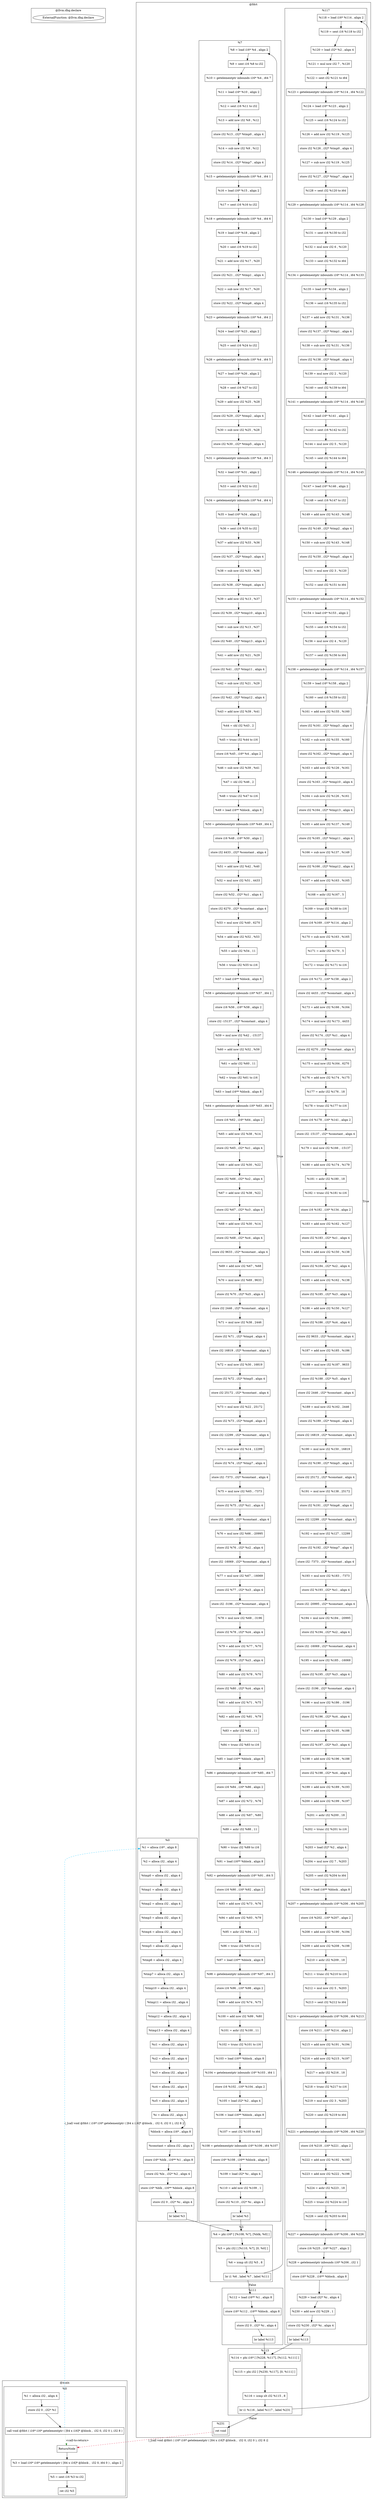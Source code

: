 digraph {
    subgraph cluster_437 {
        graph [label="@llvm.dbg.declare"];
        437 [label="ExternalFunction: @llvm.dbg.declare"];
    }
    subgraph cluster_27 {
        graph [label="@fdct"];
        subgraph cluster_30 {
            graph [label="%0"];
            32 [label="%1 = alloca i16* , align 8"
               ,shape=box];
            33 [label="%2 = alloca i32 , align 4"
               ,shape=box];
            34 [label="%tmp0 = alloca i32 , align 4"
               ,shape=box];
            35 [label="%tmp1 = alloca i32 , align 4"
               ,shape=box];
            36 [label="%tmp2 = alloca i32 , align 4"
               ,shape=box];
            37 [label="%tmp3 = alloca i32 , align 4"
               ,shape=box];
            38 [label="%tmp4 = alloca i32 , align 4"
               ,shape=box];
            39 [label="%tmp5 = alloca i32 , align 4"
               ,shape=box];
            40 [label="%tmp6 = alloca i32 , align 4"
               ,shape=box];
            41 [label="%tmp7 = alloca i32 , align 4"
               ,shape=box];
            42 [label="%tmp10 = alloca i32 , align 4"
               ,shape=box];
            43 [label="%tmp11 = alloca i32 , align 4"
               ,shape=box];
            44 [label="%tmp12 = alloca i32 , align 4"
               ,shape=box];
            45 [label="%tmp13 = alloca i32 , align 4"
               ,shape=box];
            46 [label="%z1 = alloca i32 , align 4"
               ,shape=box];
            47 [label="%z2 = alloca i32 , align 4"
               ,shape=box];
            48 [label="%z3 = alloca i32 , align 4"
               ,shape=box];
            49 [label="%z4 = alloca i32 , align 4"
               ,shape=box];
            50 [label="%z5 = alloca i32 , align 4"
               ,shape=box];
            51 [label="%i = alloca i32 , align 4"
               ,shape=box];
            52 [label="%block = alloca i16* , align 8"
               ,shape=box];
            53 [label="%constant = alloca i32 , align 4"
               ,shape=box];
            54 [label="store i16* %blk , i16** %1 , align 8"
               ,shape=box];
            55 [label="store i32 %lx , i32* %2 , align 4"
               ,shape=box];
            56 [label="store i16* %blk , i16** %block , align 8"
               ,shape=box];
            57 [label="store i32 0 , i32* %i , align 4"
               ,shape=box];
            58 [label="br label %3"
               ,shape=box];
        }
        subgraph cluster_59 {
            graph [label="%3"];
            60 [label="%4 = phi i16* [ [%108, %7], [%blk, %0] ]"
               ,shape=box];
            61 [label="%5 = phi i32 [ [%110, %7], [0, %0] ]"
               ,shape=box];
            62 [label="%6 = icmp slt i32 %5 , 8"
               ,shape=box];
            64 [label="br i1 %6 , label %7 , label %111"
               ,shape=box];
        }
        subgraph cluster_65 {
            graph [label="%7"];
            66 [label="%8 = load i16* %4 , align 2"
               ,shape=box];
            67 [label="%9 = sext i16 %8 to i32"
               ,shape=box];
            68 [label="%10 = getelementptr inbounds i16* %4 , i64 7"
               ,shape=box];
            70 [label="%11 = load i16* %10 , align 2"
               ,shape=box];
            71 [label="%12 = sext i16 %11 to i32"
               ,shape=box];
            72 [label="%13 = add nsw i32 %9 , %12"
               ,shape=box];
            73 [label="store i32 %13 , i32* %tmp0 , align 4"
               ,shape=box];
            74 [label="%14 = sub nsw i32 %9 , %12"
               ,shape=box];
            75 [label="store i32 %14 , i32* %tmp7 , align 4"
               ,shape=box];
            76 [label="%15 = getelementptr inbounds i16* %4 , i64 1"
               ,shape=box];
            78 [label="%16 = load i16* %15 , align 2"
               ,shape=box];
            79 [label="%17 = sext i16 %16 to i32"
               ,shape=box];
            80 [label="%18 = getelementptr inbounds i16* %4 , i64 6"
               ,shape=box];
            82 [label="%19 = load i16* %18 , align 2"
               ,shape=box];
            83 [label="%20 = sext i16 %19 to i32"
               ,shape=box];
            84 [label="%21 = add nsw i32 %17 , %20"
               ,shape=box];
            85 [label="store i32 %21 , i32* %tmp1 , align 4"
               ,shape=box];
            86 [label="%22 = sub nsw i32 %17 , %20"
               ,shape=box];
            87 [label="store i32 %22 , i32* %tmp6 , align 4"
               ,shape=box];
            88 [label="%23 = getelementptr inbounds i16* %4 , i64 2"
               ,shape=box];
            90 [label="%24 = load i16* %23 , align 2"
               ,shape=box];
            91 [label="%25 = sext i16 %24 to i32"
               ,shape=box];
            92 [label="%26 = getelementptr inbounds i16* %4 , i64 5"
               ,shape=box];
            94 [label="%27 = load i16* %26 , align 2"
               ,shape=box];
            95 [label="%28 = sext i16 %27 to i32"
               ,shape=box];
            96 [label="%29 = add nsw i32 %25 , %28"
               ,shape=box];
            97 [label="store i32 %29 , i32* %tmp2 , align 4"
               ,shape=box];
            98 [label="%30 = sub nsw i32 %25 , %28"
               ,shape=box];
            99 [label="store i32 %30 , i32* %tmp5 , align 4"
               ,shape=box];
            100 [label="%31 = getelementptr inbounds i16* %4 , i64 3"
                ,shape=box];
            102 [label="%32 = load i16* %31 , align 2"
                ,shape=box];
            103 [label="%33 = sext i16 %32 to i32"
                ,shape=box];
            104 [label="%34 = getelementptr inbounds i16* %4 , i64 4"
                ,shape=box];
            106 [label="%35 = load i16* %34 , align 2"
                ,shape=box];
            107 [label="%36 = sext i16 %35 to i32"
                ,shape=box];
            108 [label="%37 = add nsw i32 %33 , %36"
                ,shape=box];
            109 [label="store i32 %37 , i32* %tmp3 , align 4"
                ,shape=box];
            110 [label="%38 = sub nsw i32 %33 , %36"
                ,shape=box];
            111 [label="store i32 %38 , i32* %tmp4 , align 4"
                ,shape=box];
            112 [label="%39 = add nsw i32 %13 , %37"
                ,shape=box];
            113 [label="store i32 %39 , i32* %tmp10 , align 4"
                ,shape=box];
            114 [label="%40 = sub nsw i32 %13 , %37"
                ,shape=box];
            115 [label="store i32 %40 , i32* %tmp13 , align 4"
                ,shape=box];
            116 [label="%41 = add nsw i32 %21 , %29"
                ,shape=box];
            117 [label="store i32 %41 , i32* %tmp11 , align 4"
                ,shape=box];
            118 [label="%42 = sub nsw i32 %21 , %29"
                ,shape=box];
            119 [label="store i32 %42 , i32* %tmp12 , align 4"
                ,shape=box];
            120 [label="%43 = add nsw i32 %39 , %41"
                ,shape=box];
            122 [label="%44 = shl i32 %43 , 2"
                ,shape=box];
            123 [label="%45 = trunc i32 %44 to i16"
                ,shape=box];
            124 [label="store i16 %45 , i16* %4 , align 2"
                ,shape=box];
            125 [label="%46 = sub nsw i32 %39 , %41"
                ,shape=box];
            126 [label="%47 = shl i32 %46 , 2"
                ,shape=box];
            127 [label="%48 = trunc i32 %47 to i16"
                ,shape=box];
            128 [label="%49 = load i16** %block , align 8"
                ,shape=box];
            129 [label="%50 = getelementptr inbounds i16* %49 , i64 4"
                ,shape=box];
            130 [label="store i16 %48 , i16* %50 , align 2"
                ,shape=box];
            132 [label="store i32 4433 , i32* %constant , align 4"
                ,shape=box];
            133 [label="%51 = add nsw i32 %42 , %40"
                ,shape=box];
            134 [label="%52 = mul nsw i32 %51 , 4433"
                ,shape=box];
            135 [label="store i32 %52 , i32* %z1 , align 4"
                ,shape=box];
            137 [label="store i32 6270 , i32* %constant , align 4"
                ,shape=box];
            138 [label="%53 = mul nsw i32 %40 , 6270"
                ,shape=box];
            139 [label="%54 = add nsw i32 %52 , %53"
                ,shape=box];
            141 [label="%55 = ashr i32 %54 , 11"
                ,shape=box];
            142 [label="%56 = trunc i32 %55 to i16"
                ,shape=box];
            143 [label="%57 = load i16** %block , align 8"
                ,shape=box];
            144 [label="%58 = getelementptr inbounds i16* %57 , i64 2"
                ,shape=box];
            145 [label="store i16 %56 , i16* %58 , align 2"
                ,shape=box];
            147 [label="store i32 -15137 , i32* %constant , align 4"
                ,shape=box];
            148 [label="%59 = mul nsw i32 %42 , -15137"
                ,shape=box];
            149 [label="%60 = add nsw i32 %52 , %59"
                ,shape=box];
            150 [label="%61 = ashr i32 %60 , 11"
                ,shape=box];
            151 [label="%62 = trunc i32 %61 to i16"
                ,shape=box];
            152 [label="%63 = load i16** %block , align 8"
                ,shape=box];
            153 [label="%64 = getelementptr inbounds i16* %63 , i64 6"
                ,shape=box];
            154 [label="store i16 %62 , i16* %64 , align 2"
                ,shape=box];
            155 [label="%65 = add nsw i32 %38 , %14"
                ,shape=box];
            156 [label="store i32 %65 , i32* %z1 , align 4"
                ,shape=box];
            157 [label="%66 = add nsw i32 %30 , %22"
                ,shape=box];
            158 [label="store i32 %66 , i32* %z2 , align 4"
                ,shape=box];
            159 [label="%67 = add nsw i32 %38 , %22"
                ,shape=box];
            160 [label="store i32 %67 , i32* %z3 , align 4"
                ,shape=box];
            161 [label="%68 = add nsw i32 %30 , %14"
                ,shape=box];
            162 [label="store i32 %68 , i32* %z4 , align 4"
                ,shape=box];
            164 [label="store i32 9633 , i32* %constant , align 4"
                ,shape=box];
            165 [label="%69 = add nsw i32 %67 , %68"
                ,shape=box];
            166 [label="%70 = mul nsw i32 %69 , 9633"
                ,shape=box];
            167 [label="store i32 %70 , i32* %z5 , align 4"
                ,shape=box];
            169 [label="store i32 2446 , i32* %constant , align 4"
                ,shape=box];
            170 [label="%71 = mul nsw i32 %38 , 2446"
                ,shape=box];
            171 [label="store i32 %71 , i32* %tmp4 , align 4"
                ,shape=box];
            173 [label="store i32 16819 , i32* %constant , align 4"
                ,shape=box];
            174 [label="%72 = mul nsw i32 %30 , 16819"
                ,shape=box];
            175 [label="store i32 %72 , i32* %tmp5 , align 4"
                ,shape=box];
            177 [label="store i32 25172 , i32* %constant , align 4"
                ,shape=box];
            178 [label="%73 = mul nsw i32 %22 , 25172"
                ,shape=box];
            179 [label="store i32 %73 , i32* %tmp6 , align 4"
                ,shape=box];
            181 [label="store i32 12299 , i32* %constant , align 4"
                ,shape=box];
            182 [label="%74 = mul nsw i32 %14 , 12299"
                ,shape=box];
            183 [label="store i32 %74 , i32* %tmp7 , align 4"
                ,shape=box];
            185 [label="store i32 -7373 , i32* %constant , align 4"
                ,shape=box];
            186 [label="%75 = mul nsw i32 %65 , -7373"
                ,shape=box];
            187 [label="store i32 %75 , i32* %z1 , align 4"
                ,shape=box];
            189 [label="store i32 -20995 , i32* %constant , align 4"
                ,shape=box];
            190 [label="%76 = mul nsw i32 %66 , -20995"
                ,shape=box];
            191 [label="store i32 %76 , i32* %z2 , align 4"
                ,shape=box];
            193 [label="store i32 -16069 , i32* %constant , align 4"
                ,shape=box];
            194 [label="%77 = mul nsw i32 %67 , -16069"
                ,shape=box];
            195 [label="store i32 %77 , i32* %z3 , align 4"
                ,shape=box];
            197 [label="store i32 -3196 , i32* %constant , align 4"
                ,shape=box];
            198 [label="%78 = mul nsw i32 %68 , -3196"
                ,shape=box];
            199 [label="store i32 %78 , i32* %z4 , align 4"
                ,shape=box];
            200 [label="%79 = add nsw i32 %77 , %70"
                ,shape=box];
            201 [label="store i32 %79 , i32* %z3 , align 4"
                ,shape=box];
            202 [label="%80 = add nsw i32 %78 , %70"
                ,shape=box];
            203 [label="store i32 %80 , i32* %z4 , align 4"
                ,shape=box];
            204 [label="%81 = add nsw i32 %71 , %75"
                ,shape=box];
            205 [label="%82 = add nsw i32 %81 , %79"
                ,shape=box];
            206 [label="%83 = ashr i32 %82 , 11"
                ,shape=box];
            207 [label="%84 = trunc i32 %83 to i16"
                ,shape=box];
            208 [label="%85 = load i16** %block , align 8"
                ,shape=box];
            209 [label="%86 = getelementptr inbounds i16* %85 , i64 7"
                ,shape=box];
            210 [label="store i16 %84 , i16* %86 , align 2"
                ,shape=box];
            211 [label="%87 = add nsw i32 %72 , %76"
                ,shape=box];
            212 [label="%88 = add nsw i32 %87 , %80"
                ,shape=box];
            213 [label="%89 = ashr i32 %88 , 11"
                ,shape=box];
            214 [label="%90 = trunc i32 %89 to i16"
                ,shape=box];
            215 [label="%91 = load i16** %block , align 8"
                ,shape=box];
            216 [label="%92 = getelementptr inbounds i16* %91 , i64 5"
                ,shape=box];
            217 [label="store i16 %90 , i16* %92 , align 2"
                ,shape=box];
            218 [label="%93 = add nsw i32 %73 , %76"
                ,shape=box];
            219 [label="%94 = add nsw i32 %93 , %79"
                ,shape=box];
            220 [label="%95 = ashr i32 %94 , 11"
                ,shape=box];
            221 [label="%96 = trunc i32 %95 to i16"
                ,shape=box];
            222 [label="%97 = load i16** %block , align 8"
                ,shape=box];
            223 [label="%98 = getelementptr inbounds i16* %97 , i64 3"
                ,shape=box];
            224 [label="store i16 %96 , i16* %98 , align 2"
                ,shape=box];
            225 [label="%99 = add nsw i32 %74 , %75"
                ,shape=box];
            226 [label="%100 = add nsw i32 %99 , %80"
                ,shape=box];
            227 [label="%101 = ashr i32 %100 , 11"
                ,shape=box];
            228 [label="%102 = trunc i32 %101 to i16"
                ,shape=box];
            229 [label="%103 = load i16** %block , align 8"
                ,shape=box];
            230 [label="%104 = getelementptr inbounds i16* %103 , i64 1"
                ,shape=box];
            231 [label="store i16 %102 , i16* %104 , align 2"
                ,shape=box];
            232 [label="%105 = load i32* %2 , align 4"
                ,shape=box];
            233 [label="%106 = load i16** %block , align 8"
                ,shape=box];
            234 [label="%107 = sext i32 %105 to i64"
                ,shape=box];
            235 [label="%108 = getelementptr inbounds i16* %106 , i64 %107"
                ,shape=box];
            236 [label="store i16* %108 , i16** %block , align 8"
                ,shape=box];
            237 [label="%109 = load i32* %i , align 4"
                ,shape=box];
            238 [label="%110 = add nsw i32 %109 , 1"
                ,shape=box];
            239 [label="store i32 %110 , i32* %i , align 4"
                ,shape=box];
            240 [label="br label %3"
                ,shape=box];
        }
        subgraph cluster_241 {
            graph [label="%111"];
            242 [label="%112 = load i16** %1 , align 8"
                ,shape=box];
            243 [label="store i16* %112 , i16** %block , align 8"
                ,shape=box];
            244 [label="store i32 0 , i32* %i , align 4"
                ,shape=box];
            245 [label="br label %113"
                ,shape=box];
        }
        subgraph cluster_246 {
            graph [label="%113"];
            247 [label="%114 = phi i16* [ [%228, %117], [%112, %111] ]"
                ,shape=box];
            248 [label="%115 = phi i32 [ [%230, %117], [0, %111] ]"
                ,shape=box];
            249 [label="%116 = icmp slt i32 %115 , 8"
                ,shape=box];
            250 [label="br i1 %116 , label %117 , label %231"
                ,shape=box];
        }
        subgraph cluster_251 {
            graph [label="%117"];
            252 [label="%118 = load i16* %114 , align 2"
                ,shape=box];
            253 [label="%119 = sext i16 %118 to i32"
                ,shape=box];
            254 [label="%120 = load i32* %2 , align 4"
                ,shape=box];
            256 [label="%121 = mul nsw i32 7 , %120"
                ,shape=box];
            257 [label="%122 = sext i32 %121 to i64"
                ,shape=box];
            258 [label="%123 = getelementptr inbounds i16* %114 , i64 %122"
                ,shape=box];
            259 [label="%124 = load i16* %123 , align 2"
                ,shape=box];
            260 [label="%125 = sext i16 %124 to i32"
                ,shape=box];
            261 [label="%126 = add nsw i32 %119 , %125"
                ,shape=box];
            262 [label="store i32 %126 , i32* %tmp0 , align 4"
                ,shape=box];
            263 [label="%127 = sub nsw i32 %119 , %125"
                ,shape=box];
            264 [label="store i32 %127 , i32* %tmp7 , align 4"
                ,shape=box];
            265 [label="%128 = sext i32 %120 to i64"
                ,shape=box];
            266 [label="%129 = getelementptr inbounds i16* %114 , i64 %128"
                ,shape=box];
            267 [label="%130 = load i16* %129 , align 2"
                ,shape=box];
            268 [label="%131 = sext i16 %130 to i32"
                ,shape=box];
            270 [label="%132 = mul nsw i32 6 , %120"
                ,shape=box];
            271 [label="%133 = sext i32 %132 to i64"
                ,shape=box];
            272 [label="%134 = getelementptr inbounds i16* %114 , i64 %133"
                ,shape=box];
            273 [label="%135 = load i16* %134 , align 2"
                ,shape=box];
            274 [label="%136 = sext i16 %135 to i32"
                ,shape=box];
            275 [label="%137 = add nsw i32 %131 , %136"
                ,shape=box];
            276 [label="store i32 %137 , i32* %tmp1 , align 4"
                ,shape=box];
            277 [label="%138 = sub nsw i32 %131 , %136"
                ,shape=box];
            278 [label="store i32 %138 , i32* %tmp6 , align 4"
                ,shape=box];
            279 [label="%139 = mul nsw i32 2 , %120"
                ,shape=box];
            280 [label="%140 = sext i32 %139 to i64"
                ,shape=box];
            281 [label="%141 = getelementptr inbounds i16* %114 , i64 %140"
                ,shape=box];
            282 [label="%142 = load i16* %141 , align 2"
                ,shape=box];
            283 [label="%143 = sext i16 %142 to i32"
                ,shape=box];
            285 [label="%144 = mul nsw i32 5 , %120"
                ,shape=box];
            286 [label="%145 = sext i32 %144 to i64"
                ,shape=box];
            287 [label="%146 = getelementptr inbounds i16* %114 , i64 %145"
                ,shape=box];
            288 [label="%147 = load i16* %146 , align 2"
                ,shape=box];
            289 [label="%148 = sext i16 %147 to i32"
                ,shape=box];
            290 [label="%149 = add nsw i32 %143 , %148"
                ,shape=box];
            291 [label="store i32 %149 , i32* %tmp2 , align 4"
                ,shape=box];
            292 [label="%150 = sub nsw i32 %143 , %148"
                ,shape=box];
            293 [label="store i32 %150 , i32* %tmp5 , align 4"
                ,shape=box];
            295 [label="%151 = mul nsw i32 3 , %120"
                ,shape=box];
            296 [label="%152 = sext i32 %151 to i64"
                ,shape=box];
            297 [label="%153 = getelementptr inbounds i16* %114 , i64 %152"
                ,shape=box];
            298 [label="%154 = load i16* %153 , align 2"
                ,shape=box];
            299 [label="%155 = sext i16 %154 to i32"
                ,shape=box];
            301 [label="%156 = mul nsw i32 4 , %120"
                ,shape=box];
            302 [label="%157 = sext i32 %156 to i64"
                ,shape=box];
            303 [label="%158 = getelementptr inbounds i16* %114 , i64 %157"
                ,shape=box];
            304 [label="%159 = load i16* %158 , align 2"
                ,shape=box];
            305 [label="%160 = sext i16 %159 to i32"
                ,shape=box];
            306 [label="%161 = add nsw i32 %155 , %160"
                ,shape=box];
            307 [label="store i32 %161 , i32* %tmp3 , align 4"
                ,shape=box];
            308 [label="%162 = sub nsw i32 %155 , %160"
                ,shape=box];
            309 [label="store i32 %162 , i32* %tmp4 , align 4"
                ,shape=box];
            310 [label="%163 = add nsw i32 %126 , %161"
                ,shape=box];
            311 [label="store i32 %163 , i32* %tmp10 , align 4"
                ,shape=box];
            312 [label="%164 = sub nsw i32 %126 , %161"
                ,shape=box];
            313 [label="store i32 %164 , i32* %tmp13 , align 4"
                ,shape=box];
            314 [label="%165 = add nsw i32 %137 , %149"
                ,shape=box];
            315 [label="store i32 %165 , i32* %tmp11 , align 4"
                ,shape=box];
            316 [label="%166 = sub nsw i32 %137 , %149"
                ,shape=box];
            317 [label="store i32 %166 , i32* %tmp12 , align 4"
                ,shape=box];
            318 [label="%167 = add nsw i32 %163 , %165"
                ,shape=box];
            319 [label="%168 = ashr i32 %167 , 5"
                ,shape=box];
            320 [label="%169 = trunc i32 %168 to i16"
                ,shape=box];
            321 [label="store i16 %169 , i16* %114 , align 2"
                ,shape=box];
            322 [label="%170 = sub nsw i32 %163 , %165"
                ,shape=box];
            323 [label="%171 = ashr i32 %170 , 5"
                ,shape=box];
            324 [label="%172 = trunc i32 %171 to i16"
                ,shape=box];
            325 [label="store i16 %172 , i16* %158 , align 2"
                ,shape=box];
            326 [label="store i32 4433 , i32* %constant , align 4"
                ,shape=box];
            327 [label="%173 = add nsw i32 %166 , %164"
                ,shape=box];
            328 [label="%174 = mul nsw i32 %173 , 4433"
                ,shape=box];
            329 [label="store i32 %174 , i32* %z1 , align 4"
                ,shape=box];
            330 [label="store i32 6270 , i32* %constant , align 4"
                ,shape=box];
            331 [label="%175 = mul nsw i32 %164 , 6270"
                ,shape=box];
            332 [label="%176 = add nsw i32 %174 , %175"
                ,shape=box];
            334 [label="%177 = ashr i32 %176 , 18"
                ,shape=box];
            335 [label="%178 = trunc i32 %177 to i16"
                ,shape=box];
            336 [label="store i16 %178 , i16* %141 , align 2"
                ,shape=box];
            337 [label="store i32 -15137 , i32* %constant , align 4"
                ,shape=box];
            338 [label="%179 = mul nsw i32 %166 , -15137"
                ,shape=box];
            339 [label="%180 = add nsw i32 %174 , %179"
                ,shape=box];
            340 [label="%181 = ashr i32 %180 , 18"
                ,shape=box];
            341 [label="%182 = trunc i32 %181 to i16"
                ,shape=box];
            342 [label="store i16 %182 , i16* %134 , align 2"
                ,shape=box];
            343 [label="%183 = add nsw i32 %162 , %127"
                ,shape=box];
            344 [label="store i32 %183 , i32* %z1 , align 4"
                ,shape=box];
            345 [label="%184 = add nsw i32 %150 , %138"
                ,shape=box];
            346 [label="store i32 %184 , i32* %z2 , align 4"
                ,shape=box];
            347 [label="%185 = add nsw i32 %162 , %138"
                ,shape=box];
            348 [label="store i32 %185 , i32* %z3 , align 4"
                ,shape=box];
            349 [label="%186 = add nsw i32 %150 , %127"
                ,shape=box];
            350 [label="store i32 %186 , i32* %z4 , align 4"
                ,shape=box];
            351 [label="store i32 9633 , i32* %constant , align 4"
                ,shape=box];
            352 [label="%187 = add nsw i32 %185 , %186"
                ,shape=box];
            353 [label="%188 = mul nsw i32 %187 , 9633"
                ,shape=box];
            354 [label="store i32 %188 , i32* %z5 , align 4"
                ,shape=box];
            355 [label="store i32 2446 , i32* %constant , align 4"
                ,shape=box];
            356 [label="%189 = mul nsw i32 %162 , 2446"
                ,shape=box];
            357 [label="store i32 %189 , i32* %tmp4 , align 4"
                ,shape=box];
            358 [label="store i32 16819 , i32* %constant , align 4"
                ,shape=box];
            359 [label="%190 = mul nsw i32 %150 , 16819"
                ,shape=box];
            360 [label="store i32 %190 , i32* %tmp5 , align 4"
                ,shape=box];
            361 [label="store i32 25172 , i32* %constant , align 4"
                ,shape=box];
            362 [label="%191 = mul nsw i32 %138 , 25172"
                ,shape=box];
            363 [label="store i32 %191 , i32* %tmp6 , align 4"
                ,shape=box];
            364 [label="store i32 12299 , i32* %constant , align 4"
                ,shape=box];
            365 [label="%192 = mul nsw i32 %127 , 12299"
                ,shape=box];
            366 [label="store i32 %192 , i32* %tmp7 , align 4"
                ,shape=box];
            367 [label="store i32 -7373 , i32* %constant , align 4"
                ,shape=box];
            368 [label="%193 = mul nsw i32 %183 , -7373"
                ,shape=box];
            369 [label="store i32 %193 , i32* %z1 , align 4"
                ,shape=box];
            370 [label="store i32 -20995 , i32* %constant , align 4"
                ,shape=box];
            371 [label="%194 = mul nsw i32 %184 , -20995"
                ,shape=box];
            372 [label="store i32 %194 , i32* %z2 , align 4"
                ,shape=box];
            373 [label="store i32 -16069 , i32* %constant , align 4"
                ,shape=box];
            374 [label="%195 = mul nsw i32 %185 , -16069"
                ,shape=box];
            375 [label="store i32 %195 , i32* %z3 , align 4"
                ,shape=box];
            376 [label="store i32 -3196 , i32* %constant , align 4"
                ,shape=box];
            377 [label="%196 = mul nsw i32 %186 , -3196"
                ,shape=box];
            378 [label="store i32 %196 , i32* %z4 , align 4"
                ,shape=box];
            379 [label="%197 = add nsw i32 %195 , %188"
                ,shape=box];
            380 [label="store i32 %197 , i32* %z3 , align 4"
                ,shape=box];
            381 [label="%198 = add nsw i32 %196 , %188"
                ,shape=box];
            382 [label="store i32 %198 , i32* %z4 , align 4"
                ,shape=box];
            383 [label="%199 = add nsw i32 %189 , %193"
                ,shape=box];
            384 [label="%200 = add nsw i32 %199 , %197"
                ,shape=box];
            385 [label="%201 = ashr i32 %200 , 18"
                ,shape=box];
            386 [label="%202 = trunc i32 %201 to i16"
                ,shape=box];
            387 [label="%203 = load i32* %2 , align 4"
                ,shape=box];
            388 [label="%204 = mul nsw i32 7 , %203"
                ,shape=box];
            389 [label="%205 = sext i32 %204 to i64"
                ,shape=box];
            390 [label="%206 = load i16** %block , align 8"
                ,shape=box];
            391 [label="%207 = getelementptr inbounds i16* %206 , i64 %205"
                ,shape=box];
            392 [label="store i16 %202 , i16* %207 , align 2"
                ,shape=box];
            393 [label="%208 = add nsw i32 %190 , %194"
                ,shape=box];
            394 [label="%209 = add nsw i32 %208 , %198"
                ,shape=box];
            395 [label="%210 = ashr i32 %209 , 18"
                ,shape=box];
            396 [label="%211 = trunc i32 %210 to i16"
                ,shape=box];
            397 [label="%212 = mul nsw i32 5 , %203"
                ,shape=box];
            398 [label="%213 = sext i32 %212 to i64"
                ,shape=box];
            399 [label="%214 = getelementptr inbounds i16* %206 , i64 %213"
                ,shape=box];
            400 [label="store i16 %211 , i16* %214 , align 2"
                ,shape=box];
            401 [label="%215 = add nsw i32 %191 , %194"
                ,shape=box];
            402 [label="%216 = add nsw i32 %215 , %197"
                ,shape=box];
            403 [label="%217 = ashr i32 %216 , 18"
                ,shape=box];
            404 [label="%218 = trunc i32 %217 to i16"
                ,shape=box];
            405 [label="%219 = mul nsw i32 3 , %203"
                ,shape=box];
            406 [label="%220 = sext i32 %219 to i64"
                ,shape=box];
            407 [label="%221 = getelementptr inbounds i16* %206 , i64 %220"
                ,shape=box];
            408 [label="store i16 %218 , i16* %221 , align 2"
                ,shape=box];
            409 [label="%222 = add nsw i32 %192 , %193"
                ,shape=box];
            410 [label="%223 = add nsw i32 %222 , %198"
                ,shape=box];
            411 [label="%224 = ashr i32 %223 , 18"
                ,shape=box];
            412 [label="%225 = trunc i32 %224 to i16"
                ,shape=box];
            413 [label="%226 = sext i32 %203 to i64"
                ,shape=box];
            414 [label="%227 = getelementptr inbounds i16* %206 , i64 %226"
                ,shape=box];
            415 [label="store i16 %225 , i16* %227 , align 2"
                ,shape=box];
            416 [label="%228 = getelementptr inbounds i16* %206 , i32 1"
                ,shape=box];
            417 [label="store i16* %228 , i16** %block , align 8"
                ,shape=box];
            418 [label="%229 = load i32* %i , align 4"
                ,shape=box];
            419 [label="%230 = add nsw i32 %229 , 1"
                ,shape=box];
            420 [label="store i32 %230 , i32* %i , align 4"
                ,shape=box];
            421 [label="br label %113"
                ,shape=box];
        }
        subgraph cluster_422 {
            graph [label="%231"];
            423 [label="ret void"
                ,shape=box];
        }
    }
    subgraph cluster_424 {
        graph [label="@main"];
        subgraph cluster_425 {
            graph [label="%0"];
            -428 [label=ReturnNode
                 ,shape=box];
            426 [label="%1 = alloca i32 , align 4"
                ,shape=box];
            427 [label="store i32 0 , i32* %1"
                ,shape=box];
            428 [label="call void @fdct ( i16* i16* getelementptr ( [64 x i16]* @block ,  i32 0, i32 0 ), i32 8 )"
                ,shape=box];
            431 [label="%3 = load i16* i16* getelementptr ( [64 x i16]* @block ,  i32 0, i64 0 ) , align 2"
                ,shape=box];
            435 [label="%5 = sext i16 %3 to i32"
                ,shape=box];
            436 [label="ret i32 %5"
                ,shape=box];
        }
    }
    -428 -> 431 [label=""];
    32 -> 33 [label=""];
    33 -> 34 [label=""];
    34 -> 35 [label=""];
    35 -> 36 [label=""];
    36 -> 37 [label=""];
    37 -> 38 [label=""];
    38 -> 39 [label=""];
    39 -> 40 [label=""];
    40 -> 41 [label=""];
    41 -> 42 [label=""];
    42 -> 43 [label=""];
    43 -> 44 [label=""];
    44 -> 45 [label=""];
    45 -> 46 [label=""];
    46 -> 47 [label=""];
    47 -> 48 [label=""];
    48 -> 49 [label=""];
    49 -> 50 [label=""];
    50 -> 51 [label=""];
    51 -> 52 [label=""];
    52 -> 53 [label=""];
    53 -> 54 [label=""];
    54 -> 55 [label=""];
    55 -> 56 [label=""];
    56 -> 57 [label=""];
    57 -> 58 [label=""];
    58 -> 60 [label=""];
    60 -> 61 [label=""];
    61 -> 62 [label=""];
    62 -> 64 [label=""];
    64 -> 66 [label=True];
    64 -> 242 [label=False];
    66 -> 67 [label=""];
    67 -> 68 [label=""];
    68 -> 70 [label=""];
    70 -> 71 [label=""];
    71 -> 72 [label=""];
    72 -> 73 [label=""];
    73 -> 74 [label=""];
    74 -> 75 [label=""];
    75 -> 76 [label=""];
    76 -> 78 [label=""];
    78 -> 79 [label=""];
    79 -> 80 [label=""];
    80 -> 82 [label=""];
    82 -> 83 [label=""];
    83 -> 84 [label=""];
    84 -> 85 [label=""];
    85 -> 86 [label=""];
    86 -> 87 [label=""];
    87 -> 88 [label=""];
    88 -> 90 [label=""];
    90 -> 91 [label=""];
    91 -> 92 [label=""];
    92 -> 94 [label=""];
    94 -> 95 [label=""];
    95 -> 96 [label=""];
    96 -> 97 [label=""];
    97 -> 98 [label=""];
    98 -> 99 [label=""];
    99 -> 100 [label=""];
    100 -> 102 [label=""];
    102 -> 103 [label=""];
    103 -> 104 [label=""];
    104 -> 106 [label=""];
    106 -> 107 [label=""];
    107 -> 108 [label=""];
    108 -> 109 [label=""];
    109 -> 110 [label=""];
    110 -> 111 [label=""];
    111 -> 112 [label=""];
    112 -> 113 [label=""];
    113 -> 114 [label=""];
    114 -> 115 [label=""];
    115 -> 116 [label=""];
    116 -> 117 [label=""];
    117 -> 118 [label=""];
    118 -> 119 [label=""];
    119 -> 120 [label=""];
    120 -> 122 [label=""];
    122 -> 123 [label=""];
    123 -> 124 [label=""];
    124 -> 125 [label=""];
    125 -> 126 [label=""];
    126 -> 127 [label=""];
    127 -> 128 [label=""];
    128 -> 129 [label=""];
    129 -> 130 [label=""];
    130 -> 132 [label=""];
    132 -> 133 [label=""];
    133 -> 134 [label=""];
    134 -> 135 [label=""];
    135 -> 137 [label=""];
    137 -> 138 [label=""];
    138 -> 139 [label=""];
    139 -> 141 [label=""];
    141 -> 142 [label=""];
    142 -> 143 [label=""];
    143 -> 144 [label=""];
    144 -> 145 [label=""];
    145 -> 147 [label=""];
    147 -> 148 [label=""];
    148 -> 149 [label=""];
    149 -> 150 [label=""];
    150 -> 151 [label=""];
    151 -> 152 [label=""];
    152 -> 153 [label=""];
    153 -> 154 [label=""];
    154 -> 155 [label=""];
    155 -> 156 [label=""];
    156 -> 157 [label=""];
    157 -> 158 [label=""];
    158 -> 159 [label=""];
    159 -> 160 [label=""];
    160 -> 161 [label=""];
    161 -> 162 [label=""];
    162 -> 164 [label=""];
    164 -> 165 [label=""];
    165 -> 166 [label=""];
    166 -> 167 [label=""];
    167 -> 169 [label=""];
    169 -> 170 [label=""];
    170 -> 171 [label=""];
    171 -> 173 [label=""];
    173 -> 174 [label=""];
    174 -> 175 [label=""];
    175 -> 177 [label=""];
    177 -> 178 [label=""];
    178 -> 179 [label=""];
    179 -> 181 [label=""];
    181 -> 182 [label=""];
    182 -> 183 [label=""];
    183 -> 185 [label=""];
    185 -> 186 [label=""];
    186 -> 187 [label=""];
    187 -> 189 [label=""];
    189 -> 190 [label=""];
    190 -> 191 [label=""];
    191 -> 193 [label=""];
    193 -> 194 [label=""];
    194 -> 195 [label=""];
    195 -> 197 [label=""];
    197 -> 198 [label=""];
    198 -> 199 [label=""];
    199 -> 200 [label=""];
    200 -> 201 [label=""];
    201 -> 202 [label=""];
    202 -> 203 [label=""];
    203 -> 204 [label=""];
    204 -> 205 [label=""];
    205 -> 206 [label=""];
    206 -> 207 [label=""];
    207 -> 208 [label=""];
    208 -> 209 [label=""];
    209 -> 210 [label=""];
    210 -> 211 [label=""];
    211 -> 212 [label=""];
    212 -> 213 [label=""];
    213 -> 214 [label=""];
    214 -> 215 [label=""];
    215 -> 216 [label=""];
    216 -> 217 [label=""];
    217 -> 218 [label=""];
    218 -> 219 [label=""];
    219 -> 220 [label=""];
    220 -> 221 [label=""];
    221 -> 222 [label=""];
    222 -> 223 [label=""];
    223 -> 224 [label=""];
    224 -> 225 [label=""];
    225 -> 226 [label=""];
    226 -> 227 [label=""];
    227 -> 228 [label=""];
    228 -> 229 [label=""];
    229 -> 230 [label=""];
    230 -> 231 [label=""];
    231 -> 232 [label=""];
    232 -> 233 [label=""];
    233 -> 234 [label=""];
    234 -> 235 [label=""];
    235 -> 236 [label=""];
    236 -> 237 [label=""];
    237 -> 238 [label=""];
    238 -> 239 [label=""];
    239 -> 240 [label=""];
    240 -> 60 [label=""];
    242 -> 243 [label=""];
    243 -> 244 [label=""];
    244 -> 245 [label=""];
    245 -> 247 [label=""];
    247 -> 248 [label=""];
    248 -> 249 [label=""];
    249 -> 250 [label=""];
    250 -> 252 [label=True];
    250 -> 423 [label=False];
    252 -> 253 [label=""];
    253 -> 254 [label=""];
    254 -> 256 [label=""];
    256 -> 257 [label=""];
    257 -> 258 [label=""];
    258 -> 259 [label=""];
    259 -> 260 [label=""];
    260 -> 261 [label=""];
    261 -> 262 [label=""];
    262 -> 263 [label=""];
    263 -> 264 [label=""];
    264 -> 265 [label=""];
    265 -> 266 [label=""];
    266 -> 267 [label=""];
    267 -> 268 [label=""];
    268 -> 270 [label=""];
    270 -> 271 [label=""];
    271 -> 272 [label=""];
    272 -> 273 [label=""];
    273 -> 274 [label=""];
    274 -> 275 [label=""];
    275 -> 276 [label=""];
    276 -> 277 [label=""];
    277 -> 278 [label=""];
    278 -> 279 [label=""];
    279 -> 280 [label=""];
    280 -> 281 [label=""];
    281 -> 282 [label=""];
    282 -> 283 [label=""];
    283 -> 285 [label=""];
    285 -> 286 [label=""];
    286 -> 287 [label=""];
    287 -> 288 [label=""];
    288 -> 289 [label=""];
    289 -> 290 [label=""];
    290 -> 291 [label=""];
    291 -> 292 [label=""];
    292 -> 293 [label=""];
    293 -> 295 [label=""];
    295 -> 296 [label=""];
    296 -> 297 [label=""];
    297 -> 298 [label=""];
    298 -> 299 [label=""];
    299 -> 301 [label=""];
    301 -> 302 [label=""];
    302 -> 303 [label=""];
    303 -> 304 [label=""];
    304 -> 305 [label=""];
    305 -> 306 [label=""];
    306 -> 307 [label=""];
    307 -> 308 [label=""];
    308 -> 309 [label=""];
    309 -> 310 [label=""];
    310 -> 311 [label=""];
    311 -> 312 [label=""];
    312 -> 313 [label=""];
    313 -> 314 [label=""];
    314 -> 315 [label=""];
    315 -> 316 [label=""];
    316 -> 317 [label=""];
    317 -> 318 [label=""];
    318 -> 319 [label=""];
    319 -> 320 [label=""];
    320 -> 321 [label=""];
    321 -> 322 [label=""];
    322 -> 323 [label=""];
    323 -> 324 [label=""];
    324 -> 325 [label=""];
    325 -> 326 [label=""];
    326 -> 327 [label=""];
    327 -> 328 [label=""];
    328 -> 329 [label=""];
    329 -> 330 [label=""];
    330 -> 331 [label=""];
    331 -> 332 [label=""];
    332 -> 334 [label=""];
    334 -> 335 [label=""];
    335 -> 336 [label=""];
    336 -> 337 [label=""];
    337 -> 338 [label=""];
    338 -> 339 [label=""];
    339 -> 340 [label=""];
    340 -> 341 [label=""];
    341 -> 342 [label=""];
    342 -> 343 [label=""];
    343 -> 344 [label=""];
    344 -> 345 [label=""];
    345 -> 346 [label=""];
    346 -> 347 [label=""];
    347 -> 348 [label=""];
    348 -> 349 [label=""];
    349 -> 350 [label=""];
    350 -> 351 [label=""];
    351 -> 352 [label=""];
    352 -> 353 [label=""];
    353 -> 354 [label=""];
    354 -> 355 [label=""];
    355 -> 356 [label=""];
    356 -> 357 [label=""];
    357 -> 358 [label=""];
    358 -> 359 [label=""];
    359 -> 360 [label=""];
    360 -> 361 [label=""];
    361 -> 362 [label=""];
    362 -> 363 [label=""];
    363 -> 364 [label=""];
    364 -> 365 [label=""];
    365 -> 366 [label=""];
    366 -> 367 [label=""];
    367 -> 368 [label=""];
    368 -> 369 [label=""];
    369 -> 370 [label=""];
    370 -> 371 [label=""];
    371 -> 372 [label=""];
    372 -> 373 [label=""];
    373 -> 374 [label=""];
    374 -> 375 [label=""];
    375 -> 376 [label=""];
    376 -> 377 [label=""];
    377 -> 378 [label=""];
    378 -> 379 [label=""];
    379 -> 380 [label=""];
    380 -> 381 [label=""];
    381 -> 382 [label=""];
    382 -> 383 [label=""];
    383 -> 384 [label=""];
    384 -> 385 [label=""];
    385 -> 386 [label=""];
    386 -> 387 [label=""];
    387 -> 388 [label=""];
    388 -> 389 [label=""];
    389 -> 390 [label=""];
    390 -> 391 [label=""];
    391 -> 392 [label=""];
    392 -> 393 [label=""];
    393 -> 394 [label=""];
    394 -> 395 [label=""];
    395 -> 396 [label=""];
    396 -> 397 [label=""];
    397 -> 398 [label=""];
    398 -> 399 [label=""];
    399 -> 400 [label=""];
    400 -> 401 [label=""];
    401 -> 402 [label=""];
    402 -> 403 [label=""];
    403 -> 404 [label=""];
    404 -> 405 [label=""];
    405 -> 406 [label=""];
    406 -> 407 [label=""];
    407 -> 408 [label=""];
    408 -> 409 [label=""];
    409 -> 410 [label=""];
    410 -> 411 [label=""];
    411 -> 412 [label=""];
    412 -> 413 [label=""];
    413 -> 414 [label=""];
    414 -> 415 [label=""];
    415 -> 416 [label=""];
    416 -> 417 [label=""];
    417 -> 418 [label=""];
    418 -> 419 [label=""];
    419 -> 420 [label=""];
    420 -> 421 [label=""];
    421 -> 247 [label=""];
    423 -> -428 [label=")_[call void @fdct ( i16* i16* getelementptr ( [64 x i16]* @block ,  i32 0, i32 0 ), i32 8 )]"
                ,style=dashed
                ,color=crimson];
    426 -> 427 [label=""];
    427 -> 428 [label=""];
    428 -> -428 [label="<call-to-return>"
                ,style=dotted
                ,color=forestgreen];
    428 -> 32 [label="(_[call void @fdct ( i16* i16* getelementptr ( [64 x i16]* @block ,  i32 0, i32 0 ), i32 8 )]"
              ,style=dashed
              ,color=deepskyblue];
    431 -> 435 [label=""];
    435 -> 436 [label=""];
}